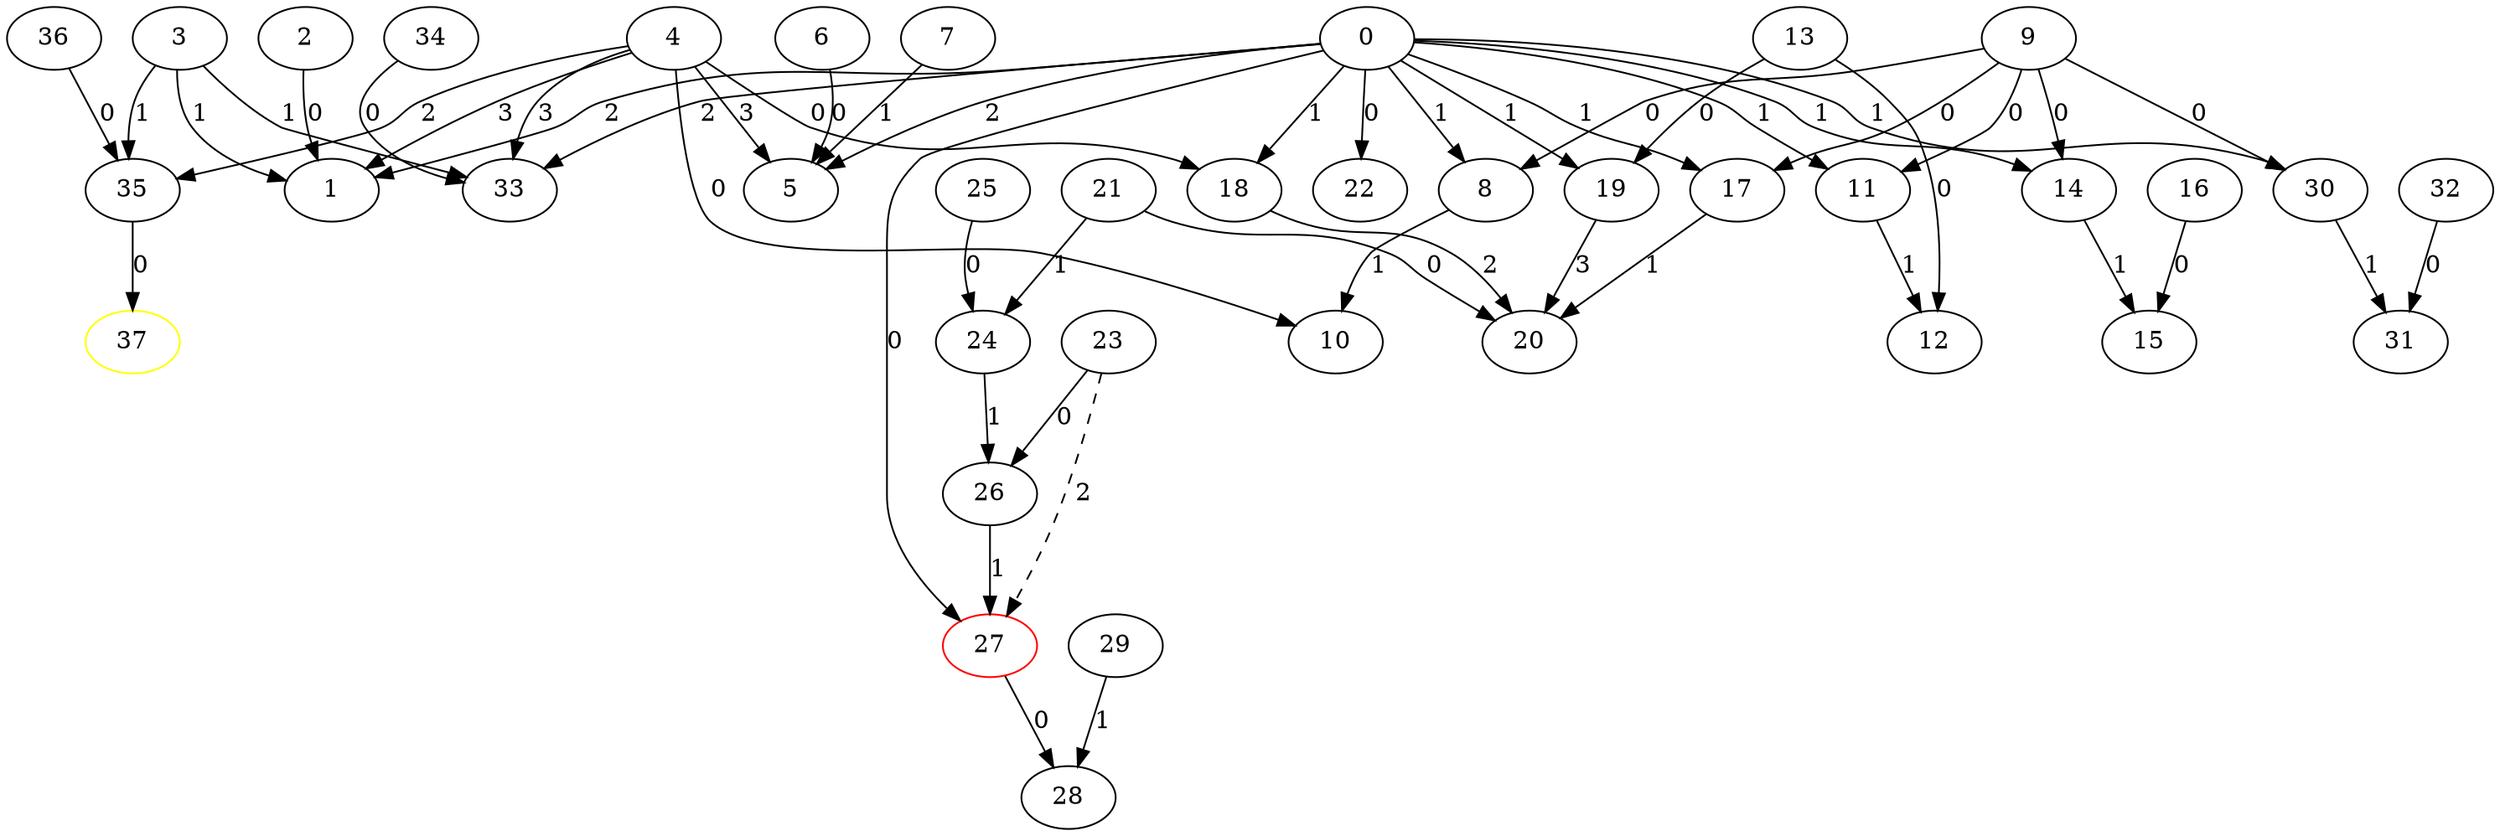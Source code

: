 digraph G {
0[symid=0,op=NaS,nodeT=sym,cv=0,bw=0,BB=0,SS=0,symidR=0];
1[symid=1,op=_sym_build_write_memory,nodeT=sym,cv=0,bw=0,BB=1,SS=0,symidR=0];
2[symid=-1,op=NaS,nodeT=runtimeInt,cv=0,bw=4,BB=1,SS=0,symidR=0];
3[symid=-1,op=NaS,nodeT=constantInt,cv=1,bw=4,BB=0,SS=0,symidR=0];
4[symid=-1,op=NaS,nodeT=constantInt,cv=1,bw=1,BB=0,SS=0,symidR=0];
5[symid=2,op=_sym_build_write_memory,nodeT=sym,cv=0,bw=0,BB=1,SS=0,symidR=0];
6[symid=-1,op=NaS,nodeT=runtimeInt,cv=0,bw=4,BB=1,SS=0,symidR=0];
7[symid=-1,op=NaS,nodeT=constantInt,cv=2,bw=4,BB=0,SS=0,symidR=0];
8[symid=3,op=_sym_set_parameter_expression,nodeT=sym,cv=0,bw=0,BB=1,SS=0,symidR=0];
9[symid=-1,op=NaS,nodeT=constantInt,cv=0,bw=1,BB=0,SS=0,symidR=0];
10[symid=4,op=_sym_notify_call,nodeT=sym,cv=0,bw=0,BB=1,SS=0,symidR=0];
11[symid=5,op=_sym_set_parameter_expression,nodeT=sym,cv=0,bw=0,BB=1,SS=0,symidR=0];
12[symid=6,op=_sym_notify_call,nodeT=sym,cv=0,bw=0,BB=1,SS=0,symidR=0];
13[symid=-1,op=NaS,nodeT=constantInt,cv=2,bw=1,BB=0,SS=0,symidR=0];
14[symid=7,op=_sym_set_parameter_expression,nodeT=sym,cv=0,bw=0,BB=1,SS=0,symidR=0];
15[symid=8,op=_sym_notify_call,nodeT=sym,cv=0,bw=0,BB=1,SS=0,symidR=0];
16[symid=-1,op=NaS,nodeT=constantInt,cv=3,bw=1,BB=0,SS=0,symidR=0];
17[symid=9,op=_sym_set_parameter_expression,nodeT=sym,cv=0,bw=0,BB=2,SS=0,symidR=0];
18[symid=10,op=_sym_set_parameter_expression,nodeT=sym,cv=0,bw=0,BB=2,SS=0,symidR=0];
19[symid=11,op=_sym_set_parameter_expression,nodeT=sym,cv=0,bw=0,BB=2,SS=0,symidR=0];
20[symid=12,op=_sym_notify_call,nodeT=sym,cv=0,bw=0,BB=2,SS=0,symidR=0];
21[symid=-1,op=NaS,nodeT=constantInt,cv=4,bw=1,BB=0,SS=0,symidR=0];
22[symid=13,op=_sym_set_return_expression,nodeT=sym,cv=0,bw=0,BB=2,SS=0,symidR=0];
23[symid=14,op=_sym_get_return_expression,nodeT=sym,cv=0,bw=0,BB=2,SS=0,symidR=0];
24[symid=22,op=_sym_build_integer,nodeT=sym,cv=0,bw=0,BB=2,SS=0,symidR=0];
25[symid=-1,op=NaS,nodeT=constantInt,cv=0,bw=4,BB=0,SS=0,symidR=0];
26[symid=15,op=_sym_build_not_equal,nodeT=sym,cv=0,bw=0,BB=2,SS=0,symidR=0];
27[symid=23,op=NaS,nodeT=falseRootPhi,cv=0,bw=0,BB=2,SS=0,symidR=0,color=red];
28[symid=16,op=_sym_build_path_constraint,nodeT=sym,cv=0,bw=0,BB=2,SS=0,symidR=0];
29[symid=-1,op=NaS,nodeT=runtimeInt,cv=0,bw=1,BB=2,SS=0,symidR=0];
30[symid=17,op=_sym_set_parameter_expression,nodeT=sym,cv=0,bw=0,BB=3,SS=0,symidR=0];
31[symid=18,op=_sym_notify_call,nodeT=sym,cv=0,bw=0,BB=3,SS=0,symidR=0];
32[symid=-1,op=NaS,nodeT=constantInt,cv=5,bw=1,BB=0,SS=0,symidR=0];
33[symid=19,op=_sym_build_write_memory,nodeT=sym,cv=0,bw=0,BB=4,SS=0,symidR=0];
34[symid=-1,op=NaS,nodeT=runtimeInt,cv=0,bw=4,BB=4,SS=0,symidR=0];
35[symid=20,op=_sym_build_read_memory,nodeT=sym,cv=0,bw=0,BB=4,SS=0,symidR=0];
36[symid=-1,op=NaS,nodeT=runtimeInt,cv=0,bw=4,BB=4,SS=0,symidR=0];
37[symid=21,op=_sym_set_return_expression,nodeT=sym,cv=0,bw=0,BB=4,SS=1,symidR=0,color=yellow];
2->1 [label=0,bb=0];
3->1 [label=1,bb=0];
0->1 [label=2,bb=0];
4->1 [label=3,bb=0];
6->5 [label=0,bb=0];
7->5 [label=1,bb=0];
0->5 [label=2,bb=0];
4->5 [label=3,bb=0];
9->8 [label=0,bb=0];
0->8 [label=1,bb=0];
4->10 [label=0,bb=0];
8->10 [label=1,bb=0];
9->11 [label=0,bb=0];
0->11 [label=1,bb=0];
13->12 [label=0,bb=0];
11->12 [label=1,bb=0];
9->14 [label=0,bb=0];
0->14 [label=1,bb=0];
16->15 [label=0,bb=0];
14->15 [label=1,bb=0];
9->17 [label=0,bb=0];
0->17 [label=1,bb=0];
4->18 [label=0,bb=0];
0->18 [label=1,bb=0];
13->19 [label=0,bb=0];
0->19 [label=1,bb=0];
21->20 [label=0,bb=0];
17->20 [label=1,bb=0];
18->20 [label=2,bb=0];
19->20 [label=3,bb=0];
0->22 [label=0,bb=0];
25->24 [label=0,bb=0];
21->24 [label=1,bb=0];
23->26 [label=0,bb=0];
24->26 [label=1,bb=0];
27->28 [label=0,bb=0];
29->28 [label=1,bb=0];
9->30 [label=0,bb=0];
0->30 [label=1,bb=0];
32->31 [label=0,bb=0];
30->31 [label=1,bb=0];
34->33 [label=0,bb=0];
3->33 [label=1,bb=0];
0->33 [label=2,bb=0];
4->33 [label=3,bb=0];
36->35 [label=0,bb=0];
3->35 [label=1,bb=0];
4->35 [label=2,bb=0];
35->37 [label=0,bb=0];
23->27 [label=2,style=dashed,bb=0];
0->27 [label=0,bb=2];
26->27 [label=1,bb=2];
}
